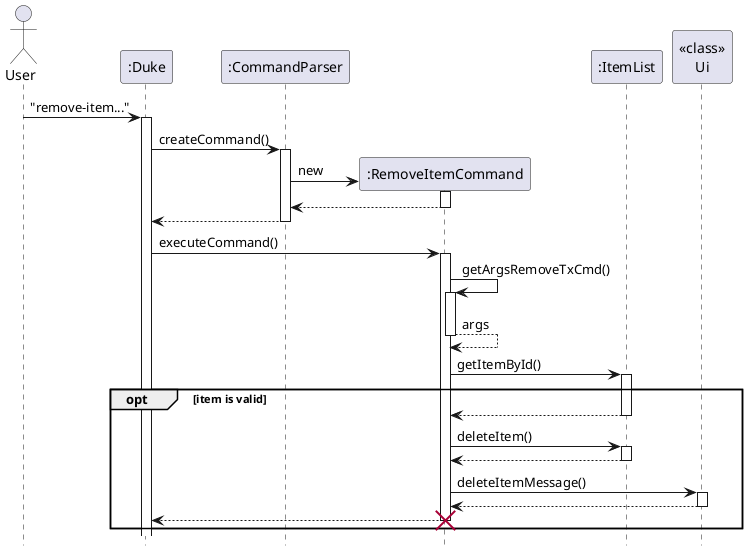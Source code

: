 @startuml
hide footbox

Actor User
"User" -> ":Duke": "remove-item..."
activate ":Duke"
":Duke" -> ":CommandParser": createCommand()
activate ":CommandParser"
":CommandParser" -> ":RemoveItemCommand"**: new
activate ":RemoveItemCommand"
return
":CommandParser" --> ":Duke"
deactivate

":Duke" -> ":RemoveItemCommand" : executeCommand()
activate ":RemoveItemCommand"
":RemoveItemCommand" -> ":RemoveItemCommand": getArgsRemoveTxCmd()
activate ":RemoveItemCommand"
return args
    ":RemoveItemCommand" -> ":ItemList": getItemById()
    activate ":ItemList"
opt item is valid
    ":ItemList" --> ":RemoveItemCommand"
    deactivate ":ItemList"
    ":RemoveItemCommand" -> ":ItemList": deleteItem()
    activate ":ItemList"
    return
    ":RemoveItemCommand" -> "<<class>>\nUi": deleteItemMessage()
    activate "<<class>>\nUi"
    return
    deactivate "<<class>>\nUi"
    deactivate ":ItemList"
":RemoveItemCommand" --> ":Duke"
destroy ":RemoveItemCommand"
end

@enduml